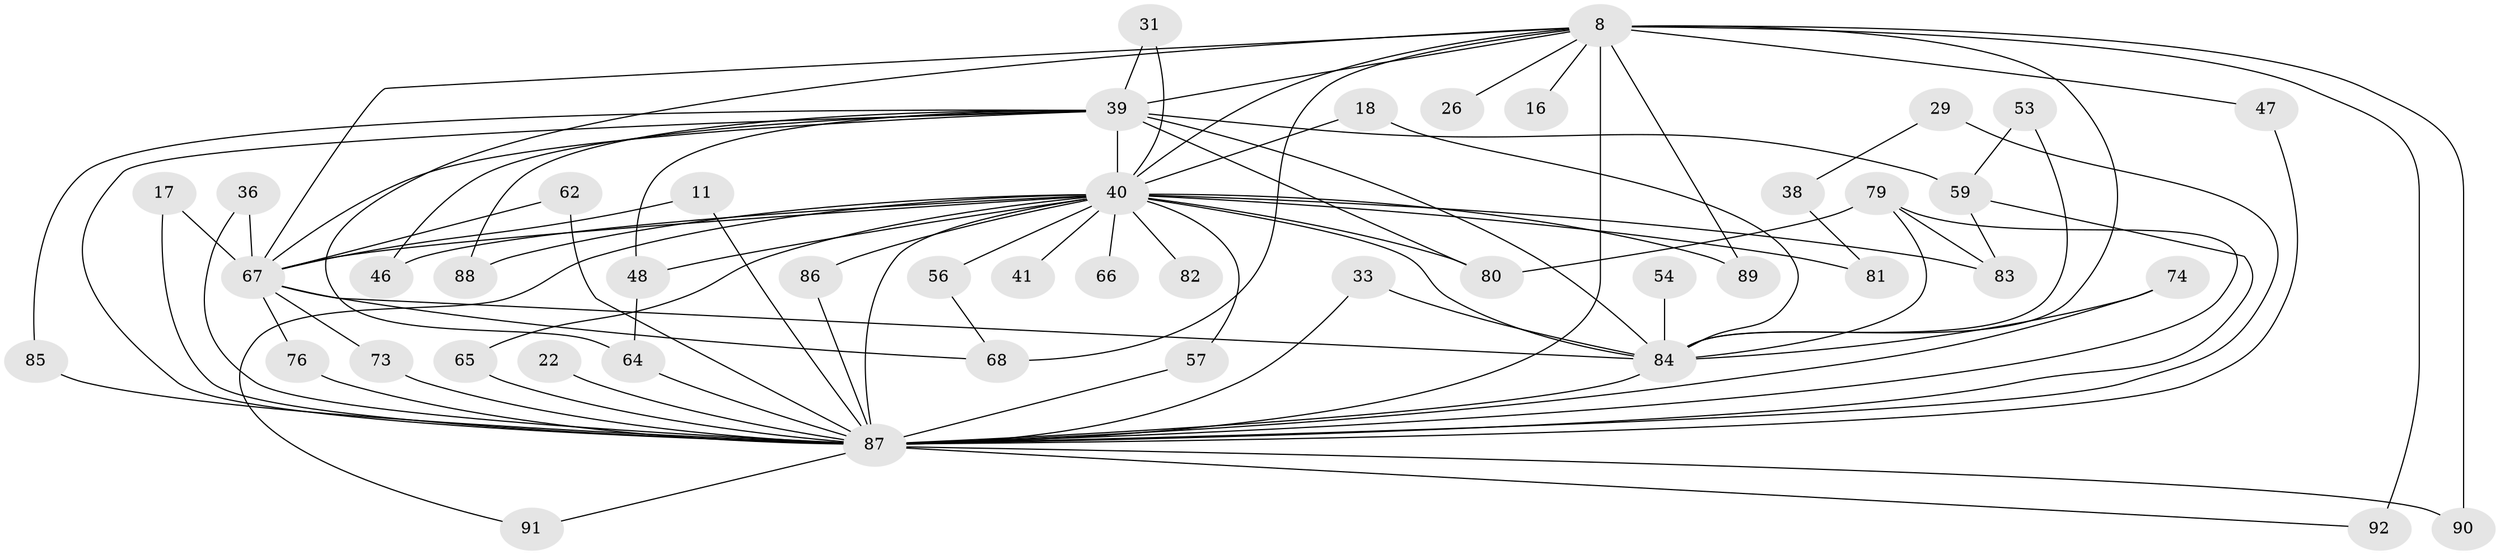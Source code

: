 // original degree distribution, {23: 0.010869565217391304, 17: 0.043478260869565216, 39: 0.010869565217391304, 16: 0.010869565217391304, 20: 0.010869565217391304, 15: 0.021739130434782608, 3: 0.15217391304347827, 4: 0.13043478260869565, 5: 0.03260869565217391, 6: 0.010869565217391304, 2: 0.5543478260869565, 9: 0.010869565217391304}
// Generated by graph-tools (version 1.1) at 2025/48/03/04/25 21:48:15]
// undirected, 46 vertices, 88 edges
graph export_dot {
graph [start="1"]
  node [color=gray90,style=filled];
  8 [super="+2"];
  11;
  16;
  17;
  18;
  22;
  26;
  29 [super="+24"];
  31;
  33;
  36;
  38;
  39 [super="+6"];
  40 [super="+34+37+3"];
  41;
  46;
  47;
  48;
  53;
  54;
  56;
  57;
  59 [super="+49"];
  62;
  64 [super="+35+52"];
  65;
  66;
  67 [super="+25+15+21+27+23"];
  68 [super="+45"];
  73;
  74;
  76;
  79 [super="+77"];
  80 [super="+55+71"];
  81 [super="+30"];
  82;
  83 [super="+75+69"];
  84 [super="+72+50"];
  85 [super="+60"];
  86 [super="+78"];
  87 [super="+63+9"];
  88;
  89;
  90;
  91;
  92 [super="+51"];
  8 -- 16 [weight=2];
  8 -- 26 [weight=2];
  8 -- 89;
  8 -- 92 [weight=2];
  8 -- 68 [weight=2];
  8 -- 90;
  8 -- 47;
  8 -- 64;
  8 -- 39 [weight=4];
  8 -- 67;
  8 -- 40 [weight=2];
  8 -- 84 [weight=4];
  8 -- 87 [weight=7];
  11 -- 67;
  11 -- 87 [weight=2];
  17 -- 67;
  17 -- 87;
  18 -- 40;
  18 -- 84;
  22 -- 87 [weight=2];
  29 -- 38;
  29 -- 87 [weight=2];
  31 -- 39;
  31 -- 40;
  33 -- 84;
  33 -- 87;
  36 -- 67;
  36 -- 87;
  38 -- 81;
  39 -- 80 [weight=3];
  39 -- 85;
  39 -- 88;
  39 -- 46;
  39 -- 48;
  39 -- 84 [weight=6];
  39 -- 59 [weight=3];
  39 -- 67 [weight=2];
  39 -- 40 [weight=2];
  39 -- 87 [weight=8];
  40 -- 41 [weight=2];
  40 -- 66 [weight=2];
  40 -- 81 [weight=3];
  40 -- 82 [weight=2];
  40 -- 89;
  40 -- 83 [weight=3];
  40 -- 65;
  40 -- 67 [weight=4];
  40 -- 80 [weight=3];
  40 -- 84 [weight=5];
  40 -- 86 [weight=2];
  40 -- 88;
  40 -- 91;
  40 -- 46;
  40 -- 48;
  40 -- 56;
  40 -- 57;
  40 -- 87 [weight=7];
  47 -- 87;
  48 -- 64;
  53 -- 59;
  53 -- 84;
  54 -- 84 [weight=2];
  56 -- 68;
  57 -- 87;
  59 -- 83;
  59 -- 87 [weight=2];
  62 -- 67;
  62 -- 87;
  64 -- 87 [weight=2];
  65 -- 87;
  67 -- 73;
  67 -- 68;
  67 -- 76;
  67 -- 84 [weight=2];
  73 -- 87;
  74 -- 84;
  74 -- 87;
  76 -- 87;
  79 -- 83;
  79 -- 80;
  79 -- 84;
  79 -- 87;
  84 -- 87 [weight=7];
  85 -- 87 [weight=2];
  86 -- 87;
  87 -- 90;
  87 -- 91;
  87 -- 92;
}
